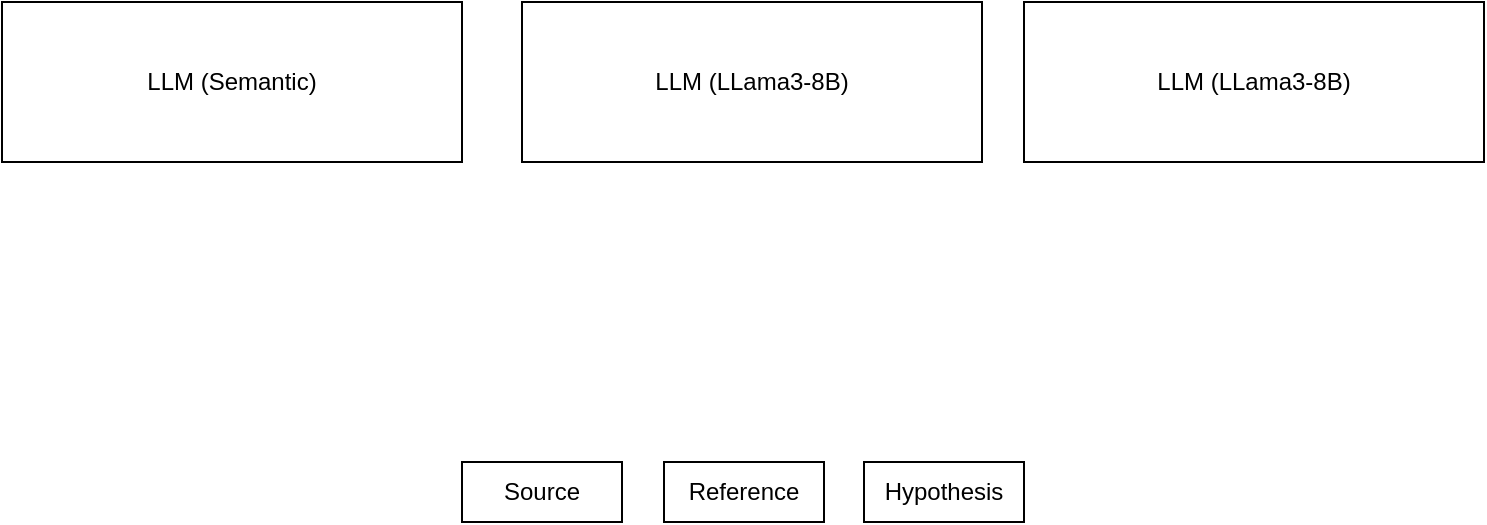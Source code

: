 <mxfile version="24.6.2" type="github">
  <diagram name="Page-1" id="j7pLxt_aFuo62LmIML0I">
    <mxGraphModel dx="1242" dy="711" grid="1" gridSize="10" guides="1" tooltips="1" connect="1" arrows="1" fold="1" page="1" pageScale="1" pageWidth="850" pageHeight="1100" math="0" shadow="0">
      <root>
        <mxCell id="0" />
        <mxCell id="1" parent="0" />
        <mxCell id="3CplHwLoWwES2rncd2Qt-1" value="LLM (Semantic)" style="rounded=0;whiteSpace=wrap;html=1;" vertex="1" parent="1">
          <mxGeometry x="80" y="150" width="230" height="80" as="geometry" />
        </mxCell>
        <mxCell id="3CplHwLoWwES2rncd2Qt-2" value="Source" style="rounded=0;whiteSpace=wrap;html=1;" vertex="1" parent="1">
          <mxGeometry x="310" y="380" width="80" height="30" as="geometry" />
        </mxCell>
        <mxCell id="3CplHwLoWwES2rncd2Qt-3" value="Reference" style="rounded=0;whiteSpace=wrap;html=1;" vertex="1" parent="1">
          <mxGeometry x="411" y="380" width="80" height="30" as="geometry" />
        </mxCell>
        <mxCell id="3CplHwLoWwES2rncd2Qt-4" value="Hypothesis" style="rounded=0;whiteSpace=wrap;html=1;" vertex="1" parent="1">
          <mxGeometry x="511" y="380" width="80" height="30" as="geometry" />
        </mxCell>
        <mxCell id="3CplHwLoWwES2rncd2Qt-5" value="LLM (LLama3-8B)" style="rounded=0;whiteSpace=wrap;html=1;" vertex="1" parent="1">
          <mxGeometry x="340" y="150" width="230" height="80" as="geometry" />
        </mxCell>
        <mxCell id="3CplHwLoWwES2rncd2Qt-6" value="LLM (LLama3-8B)" style="rounded=0;whiteSpace=wrap;html=1;" vertex="1" parent="1">
          <mxGeometry x="591" y="150" width="230" height="80" as="geometry" />
        </mxCell>
      </root>
    </mxGraphModel>
  </diagram>
</mxfile>

